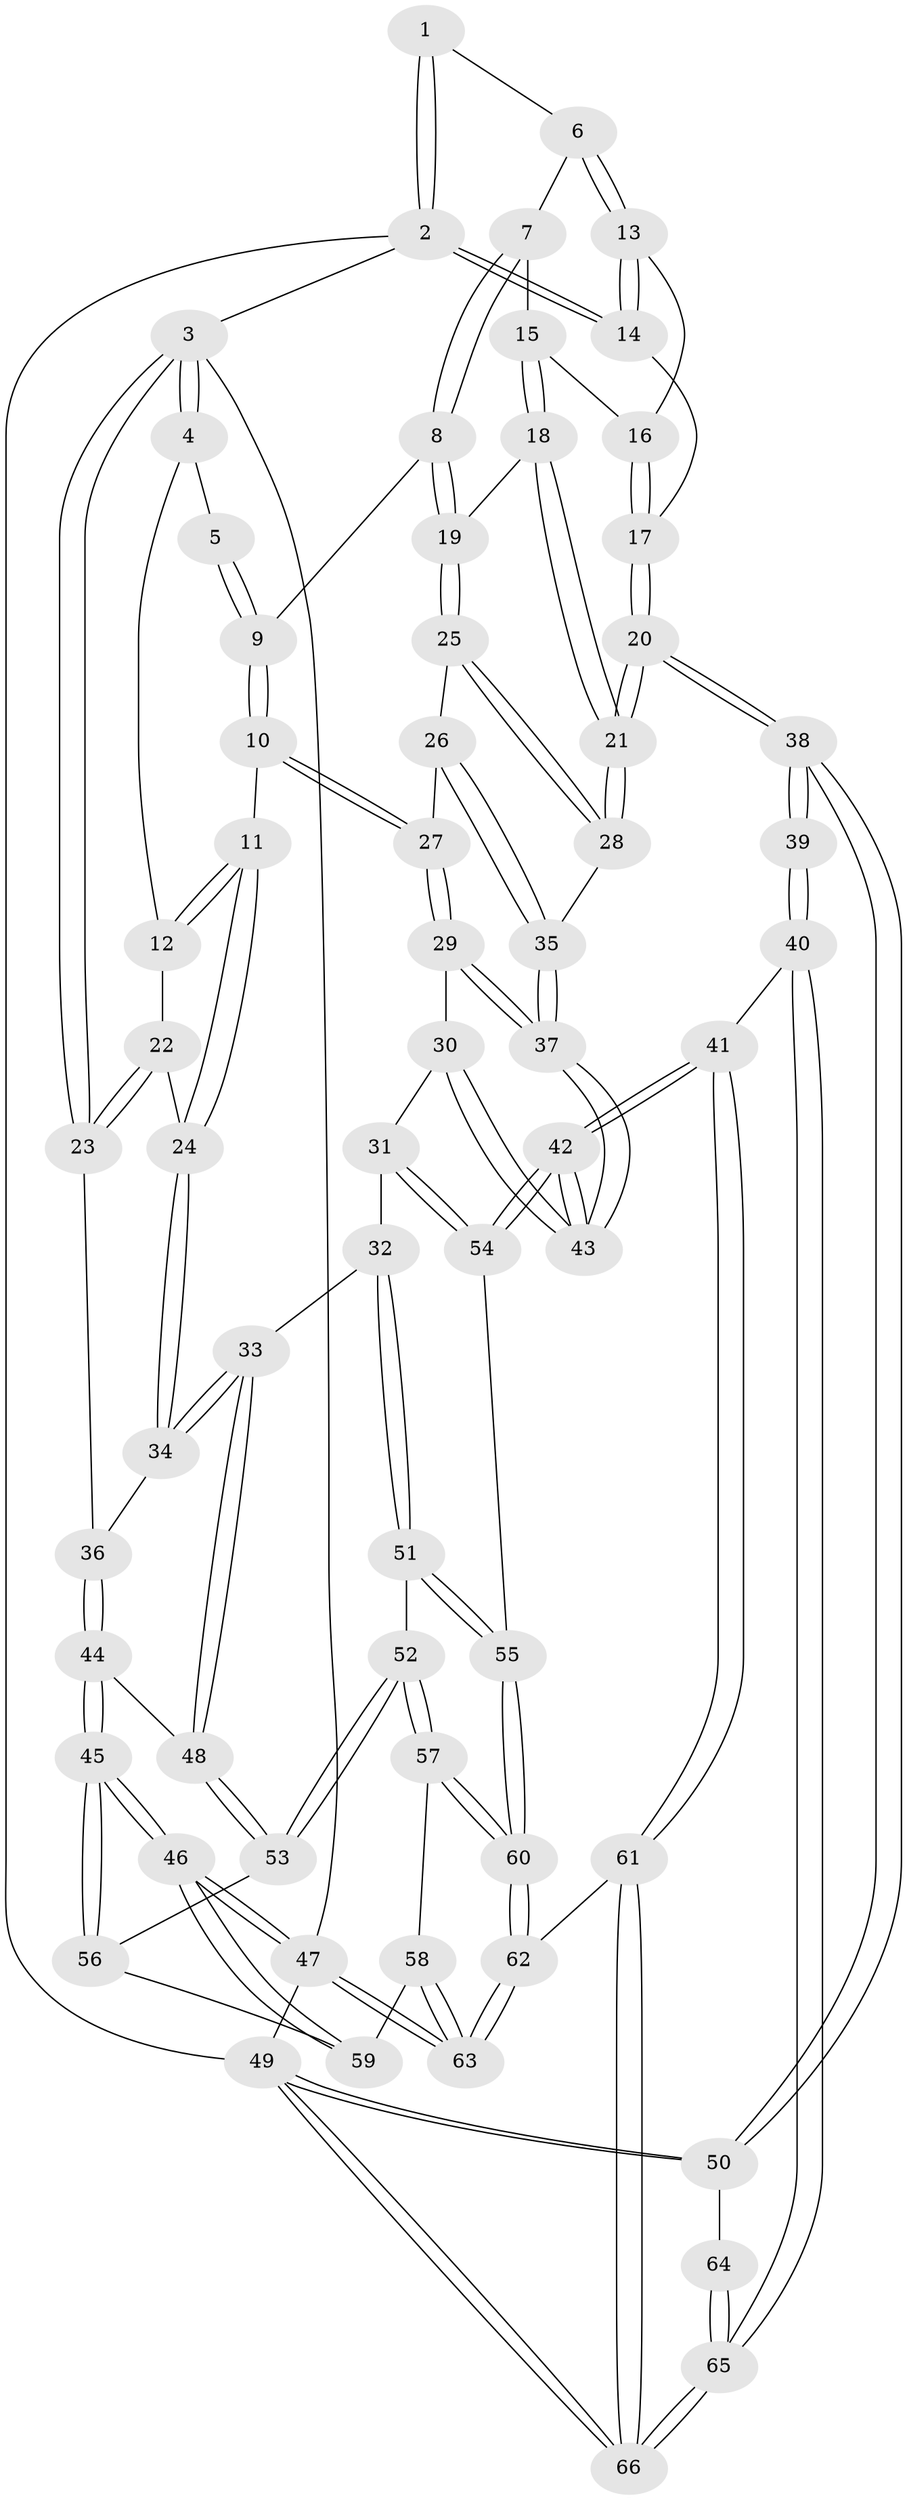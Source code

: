 // Generated by graph-tools (version 1.1) at 2025/38/03/09/25 02:38:47]
// undirected, 66 vertices, 162 edges
graph export_dot {
graph [start="1"]
  node [color=gray90,style=filled];
  1 [pos="+0.7568446586527736+0"];
  2 [pos="+1+0"];
  3 [pos="+0+0"];
  4 [pos="+0.3167051595105727+0"];
  5 [pos="+0.7156280692272866+0"];
  6 [pos="+0.8119868286759685+0"];
  7 [pos="+0.8157877248891835+0.009994023149227826"];
  8 [pos="+0.6143545848832141+0.1726652024590542"];
  9 [pos="+0.5868370222549333+0.16458397199091465"];
  10 [pos="+0.46523088348124825+0.21427809766755346"];
  11 [pos="+0.3697616555718629+0.16689579699205873"];
  12 [pos="+0.3371263672948419+0.05263888477952933"];
  13 [pos="+1+0.08748397088034968"];
  14 [pos="+1+0.18393294817113676"];
  15 [pos="+0.8260621707820772+0.08868387040301813"];
  16 [pos="+0.8853184486153254+0.10914608439047753"];
  17 [pos="+1+0.3507242693650486"];
  18 [pos="+0.8024250156310803+0.1701321817090732"];
  19 [pos="+0.7393830185572668+0.2228700015678441"];
  20 [pos="+1+0.4017049783676271"];
  21 [pos="+1+0.39883879746250467"];
  22 [pos="+0.044142885932997124+0.1439633012484719"];
  23 [pos="+0+0.029255869184650667"];
  24 [pos="+0.23633793897707525+0.29369090510455875"];
  25 [pos="+0.7428962335532526+0.28486611425156527"];
  26 [pos="+0.5882239807975793+0.35749294760704503"];
  27 [pos="+0.5207656165625454+0.3699405097243226"];
  28 [pos="+0.8060242682368882+0.3989414793217261"];
  29 [pos="+0.5200360540187063+0.3771061768567314"];
  30 [pos="+0.5041101654059775+0.42990979558325015"];
  31 [pos="+0.4075494455965228+0.5406315360859358"];
  32 [pos="+0.2702691860690632+0.5228416641915312"];
  33 [pos="+0.26141850168358444+0.5197431787351298"];
  34 [pos="+0.2057049377067723+0.36559256393253325"];
  35 [pos="+0.7806278780567324+0.4254322496114987"];
  36 [pos="+0+0.37359781229971883"];
  37 [pos="+0.7487237607628128+0.47497414223358086"];
  38 [pos="+1+0.6580261368560996"];
  39 [pos="+0.7608657519020503+0.7505298828957042"];
  40 [pos="+0.7459135411613438+0.7520010863712676"];
  41 [pos="+0.7386073841991966+0.7513643914754449"];
  42 [pos="+0.7284582013402526+0.7428145369171351"];
  43 [pos="+0.7133093649622284+0.5836195794981771"];
  44 [pos="+0+0.5014426876065264"];
  45 [pos="+0+0.7559238694647958"];
  46 [pos="+0+0.8974953800740249"];
  47 [pos="+0+1"];
  48 [pos="+0.15495847650682493+0.6065653214046571"];
  49 [pos="+1+1"];
  50 [pos="+1+0.7979262611645438"];
  51 [pos="+0.30381247660431976+0.7324595179339167"];
  52 [pos="+0.2606903424284143+0.7718680170815314"];
  53 [pos="+0.14280743408709975+0.6907399986417203"];
  54 [pos="+0.5097748533176181+0.7184019646255931"];
  55 [pos="+0.49074252608107294+0.7369011220833963"];
  56 [pos="+0.10900086779905763+0.7338939263128886"];
  57 [pos="+0.275235511374926+0.8685504138114413"];
  58 [pos="+0.12369849784892595+0.8674589625686956"];
  59 [pos="+0.11403485596510944+0.7995480892707447"];
  60 [pos="+0.36785051529123114+0.9486313248268009"];
  61 [pos="+0.5816818526626967+1"];
  62 [pos="+0.3977589971885039+1"];
  63 [pos="+0+1"];
  64 [pos="+0.9140719585761486+0.941802932348316"];
  65 [pos="+0.9533499283313409+1"];
  66 [pos="+1+1"];
  1 -- 2;
  1 -- 2;
  1 -- 6;
  2 -- 3;
  2 -- 14;
  2 -- 14;
  2 -- 49;
  3 -- 4;
  3 -- 4;
  3 -- 23;
  3 -- 23;
  3 -- 47;
  4 -- 5;
  4 -- 12;
  5 -- 9;
  5 -- 9;
  6 -- 7;
  6 -- 13;
  6 -- 13;
  7 -- 8;
  7 -- 8;
  7 -- 15;
  8 -- 9;
  8 -- 19;
  8 -- 19;
  9 -- 10;
  9 -- 10;
  10 -- 11;
  10 -- 27;
  10 -- 27;
  11 -- 12;
  11 -- 12;
  11 -- 24;
  11 -- 24;
  12 -- 22;
  13 -- 14;
  13 -- 14;
  13 -- 16;
  14 -- 17;
  15 -- 16;
  15 -- 18;
  15 -- 18;
  16 -- 17;
  16 -- 17;
  17 -- 20;
  17 -- 20;
  18 -- 19;
  18 -- 21;
  18 -- 21;
  19 -- 25;
  19 -- 25;
  20 -- 21;
  20 -- 21;
  20 -- 38;
  20 -- 38;
  21 -- 28;
  21 -- 28;
  22 -- 23;
  22 -- 23;
  22 -- 24;
  23 -- 36;
  24 -- 34;
  24 -- 34;
  25 -- 26;
  25 -- 28;
  25 -- 28;
  26 -- 27;
  26 -- 35;
  26 -- 35;
  27 -- 29;
  27 -- 29;
  28 -- 35;
  29 -- 30;
  29 -- 37;
  29 -- 37;
  30 -- 31;
  30 -- 43;
  30 -- 43;
  31 -- 32;
  31 -- 54;
  31 -- 54;
  32 -- 33;
  32 -- 51;
  32 -- 51;
  33 -- 34;
  33 -- 34;
  33 -- 48;
  33 -- 48;
  34 -- 36;
  35 -- 37;
  35 -- 37;
  36 -- 44;
  36 -- 44;
  37 -- 43;
  37 -- 43;
  38 -- 39;
  38 -- 39;
  38 -- 50;
  38 -- 50;
  39 -- 40;
  39 -- 40;
  40 -- 41;
  40 -- 65;
  40 -- 65;
  41 -- 42;
  41 -- 42;
  41 -- 61;
  41 -- 61;
  42 -- 43;
  42 -- 43;
  42 -- 54;
  42 -- 54;
  44 -- 45;
  44 -- 45;
  44 -- 48;
  45 -- 46;
  45 -- 46;
  45 -- 56;
  45 -- 56;
  46 -- 47;
  46 -- 47;
  46 -- 59;
  46 -- 59;
  47 -- 63;
  47 -- 63;
  47 -- 49;
  48 -- 53;
  48 -- 53;
  49 -- 50;
  49 -- 50;
  49 -- 66;
  49 -- 66;
  50 -- 64;
  51 -- 52;
  51 -- 55;
  51 -- 55;
  52 -- 53;
  52 -- 53;
  52 -- 57;
  52 -- 57;
  53 -- 56;
  54 -- 55;
  55 -- 60;
  55 -- 60;
  56 -- 59;
  57 -- 58;
  57 -- 60;
  57 -- 60;
  58 -- 59;
  58 -- 63;
  58 -- 63;
  60 -- 62;
  60 -- 62;
  61 -- 62;
  61 -- 66;
  61 -- 66;
  62 -- 63;
  62 -- 63;
  64 -- 65;
  64 -- 65;
  65 -- 66;
  65 -- 66;
}

